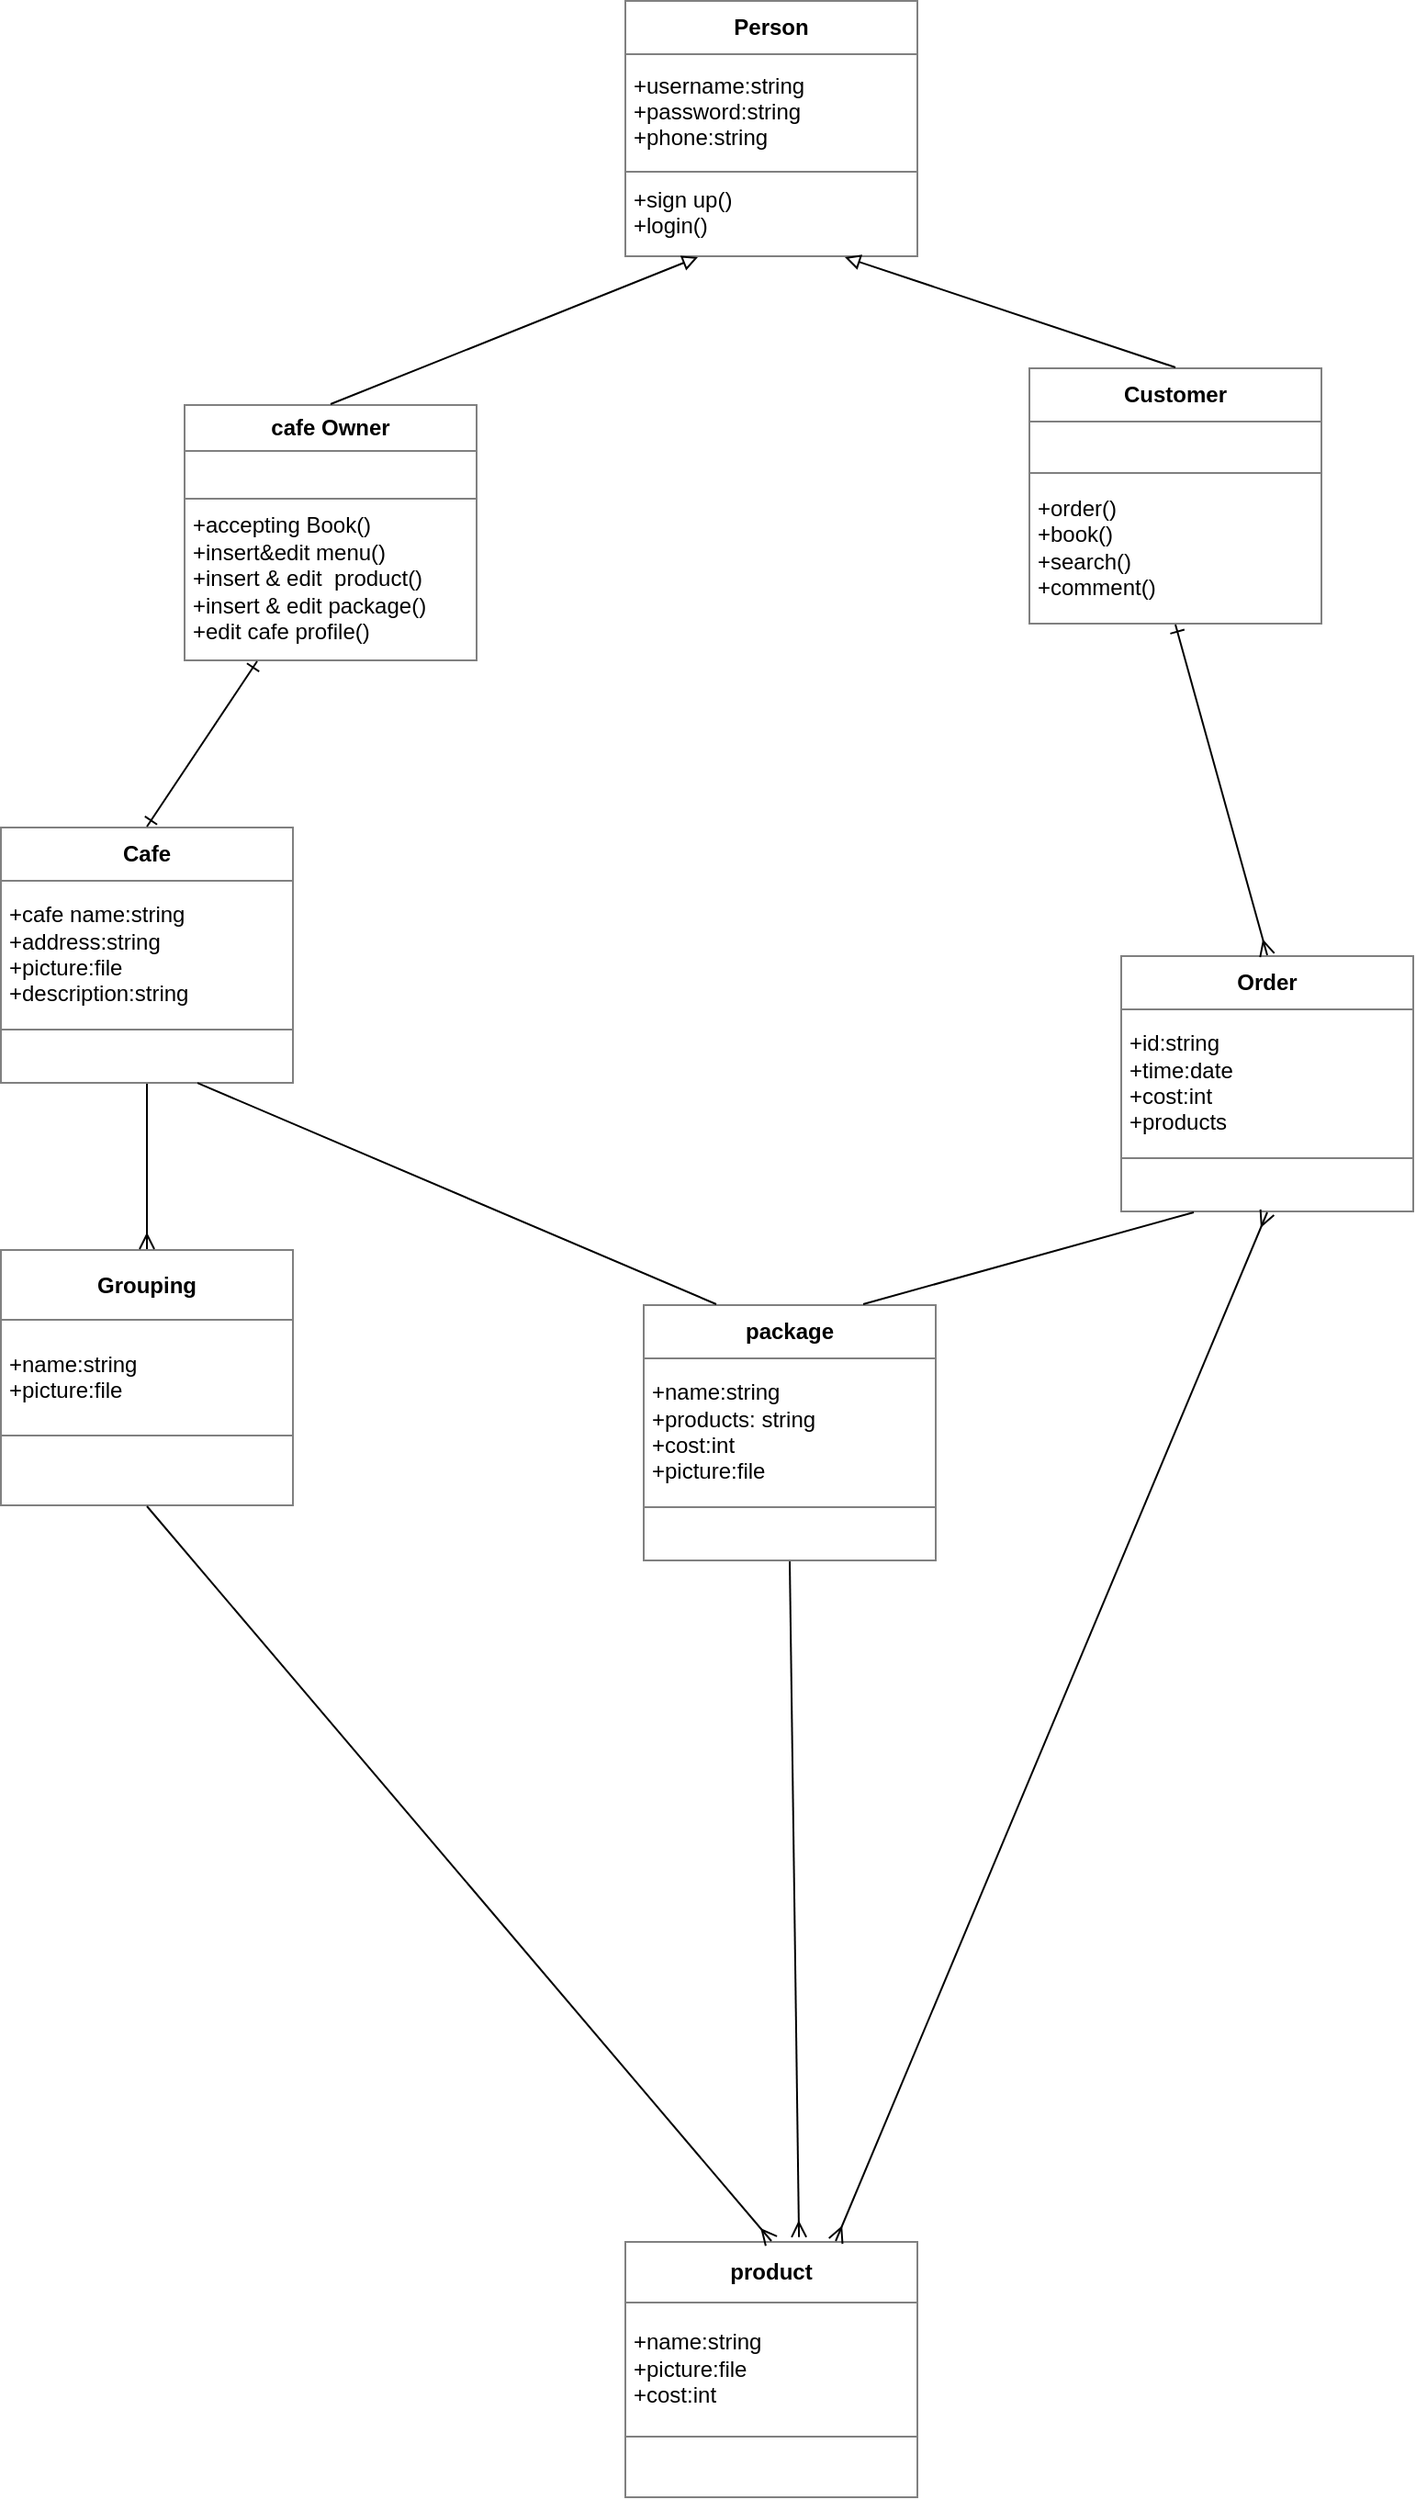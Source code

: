 <mxfile version="12.3.6" type="device" pages="1"><diagram id="VzmDjsXiGuGkneu0m6YG" name="Page-1"><mxGraphModel dx="981" dy="488" grid="1" gridSize="10" guides="1" tooltips="1" connect="1" arrows="1" fold="1" page="1" pageScale="1" pageWidth="850" pageHeight="1100" math="0" shadow="0"><root><mxCell id="0"/><mxCell id="1" parent="0"/><mxCell id="c8Oc496g4rcXnoReNmF_-17" value="&lt;table border=&quot;1&quot; width=&quot;100%&quot; cellpadding=&quot;4&quot; style=&quot;width: 100% ; height: 100% ; border-collapse: collapse&quot;&gt;&lt;tbody&gt;&lt;tr&gt;&lt;th align=&quot;center&quot;&gt;Person&lt;/th&gt;&lt;/tr&gt;&lt;tr&gt;&lt;td&gt;+username:string&lt;br&gt;+password:string&lt;br&gt;+phone:string&lt;/td&gt;&lt;/tr&gt;&lt;tr&gt;&lt;td&gt;+sign up()&lt;br&gt;+login()&lt;br&gt;&lt;/td&gt;&lt;/tr&gt;&lt;/tbody&gt;&lt;/table&gt;" style="text;html=1;strokeColor=none;fillColor=none;overflow=fill;strokeWidth=15;perimeterSpacing=0;" vertex="1" parent="1"><mxGeometry x="360" y="40" width="160" height="140" as="geometry"/></mxCell><mxCell id="c8Oc496g4rcXnoReNmF_-18" value="&lt;table border=&quot;1&quot; width=&quot;100%&quot; cellpadding=&quot;4&quot; style=&quot;width: 100% ; height: 100% ; border-collapse: collapse&quot;&gt;&lt;tbody&gt;&lt;tr&gt;&lt;th align=&quot;center&quot;&gt;Customer&lt;/th&gt;&lt;/tr&gt;&lt;tr&gt;&lt;td align=&quot;center&quot;&gt;&lt;br&gt;&lt;/td&gt;&lt;/tr&gt;&lt;tr&gt;&lt;td&gt;+order()&lt;br&gt;+book()&lt;br&gt;+search()&lt;br&gt;+comment()&lt;/td&gt;&lt;/tr&gt;&lt;/tbody&gt;&lt;/table&gt;" style="text;html=1;strokeColor=none;fillColor=none;overflow=fill;" vertex="1" parent="1"><mxGeometry x="580" y="240" width="160" height="140" as="geometry"/></mxCell><mxCell id="c8Oc496g4rcXnoReNmF_-19" value="&lt;table border=&quot;1&quot; width=&quot;100%&quot; cellpadding=&quot;4&quot; style=&quot;width: 100% ; height: 100% ; border-collapse: collapse&quot;&gt;&lt;tbody&gt;&lt;tr&gt;&lt;th align=&quot;center&quot;&gt;cafe Owner&lt;/th&gt;&lt;/tr&gt;&lt;tr&gt;&lt;td align=&quot;center&quot;&gt;&lt;br&gt;&lt;/td&gt;&lt;/tr&gt;&lt;tr&gt;&lt;td&gt;+accepting Book()&lt;br&gt;+insert&amp;amp;edit menu()&lt;br&gt;+insert &amp;amp; edit&amp;nbsp; product()&lt;br&gt;+insert &amp;amp; edit package()&lt;br&gt;+edit cafe profile()&lt;/td&gt;&lt;/tr&gt;&lt;/tbody&gt;&lt;/table&gt;" style="text;html=1;strokeColor=none;fillColor=none;overflow=fill;" vertex="1" parent="1"><mxGeometry x="120" y="260" width="160" height="140" as="geometry"/></mxCell><mxCell id="c8Oc496g4rcXnoReNmF_-20" value="" style="endArrow=block;html=1;entryX=0.25;entryY=1;entryDx=0;entryDy=0;exitX=0.5;exitY=0;exitDx=0;exitDy=0;endFill=0;" edge="1" parent="1" source="c8Oc496g4rcXnoReNmF_-19" target="c8Oc496g4rcXnoReNmF_-17"><mxGeometry width="50" height="50" relative="1" as="geometry"><mxPoint x="110" y="440" as="sourcePoint"/><mxPoint x="160" y="390" as="targetPoint"/></mxGeometry></mxCell><mxCell id="c8Oc496g4rcXnoReNmF_-21" value="" style="endArrow=block;html=1;entryX=0.75;entryY=1;entryDx=0;entryDy=0;exitX=0.5;exitY=0;exitDx=0;exitDy=0;endFill=0;" edge="1" parent="1" source="c8Oc496g4rcXnoReNmF_-18" target="c8Oc496g4rcXnoReNmF_-17"><mxGeometry width="50" height="50" relative="1" as="geometry"><mxPoint x="650" y="140" as="sourcePoint"/><mxPoint x="700" y="90" as="targetPoint"/></mxGeometry></mxCell><mxCell id="c8Oc496g4rcXnoReNmF_-23" value="&lt;table border=&quot;1&quot; width=&quot;100%&quot; cellpadding=&quot;4&quot; style=&quot;width: 100% ; height: 100% ; border-collapse: collapse&quot;&gt;&lt;tbody&gt;&lt;tr&gt;&lt;th&gt;product&lt;/th&gt;&lt;/tr&gt;&lt;tr&gt;&lt;td&gt;&lt;div style=&quot;text-align: left&quot;&gt;&lt;span&gt;+name:string&lt;/span&gt;&lt;/div&gt;&lt;div style=&quot;text-align: left&quot;&gt;&lt;span&gt;+picture:file&lt;/span&gt;&lt;/div&gt;&lt;div style=&quot;text-align: left&quot;&gt;&lt;span&gt;+cost:int&lt;/span&gt;&lt;/div&gt;&lt;/td&gt;&lt;/tr&gt;&lt;tr&gt;&lt;td&gt;&lt;br&gt;&lt;/td&gt;&lt;/tr&gt;&lt;/tbody&gt;&lt;/table&gt;" style="text;html=1;strokeColor=none;fillColor=none;overflow=fill;align=center;" vertex="1" parent="1"><mxGeometry x="360" y="1260" width="160" height="140" as="geometry"/></mxCell><mxCell id="c8Oc496g4rcXnoReNmF_-24" value="&lt;table border=&quot;1&quot; width=&quot;100%&quot; cellpadding=&quot;4&quot; style=&quot;width: 100% ; height: 100% ; border-collapse: collapse&quot;&gt;&lt;tbody&gt;&lt;tr&gt;&lt;th&gt;Cafe&lt;/th&gt;&lt;/tr&gt;&lt;tr&gt;&lt;td&gt;&lt;div style=&quot;text-align: left&quot;&gt;&lt;span&gt;+cafe name:string&lt;/span&gt;&lt;/div&gt;&lt;div style=&quot;text-align: left&quot;&gt;&lt;span&gt;+address:string&lt;/span&gt;&lt;/div&gt;&lt;div style=&quot;text-align: left&quot;&gt;&lt;span&gt;+picture:file&lt;/span&gt;&lt;/div&gt;&lt;div style=&quot;text-align: left&quot;&gt;&lt;span&gt;+description:string&lt;/span&gt;&lt;/div&gt;&lt;/td&gt;&lt;/tr&gt;&lt;tr&gt;&lt;td&gt;&lt;br&gt;&lt;/td&gt;&lt;/tr&gt;&lt;/tbody&gt;&lt;/table&gt;" style="text;html=1;strokeColor=none;fillColor=none;overflow=fill;align=center;" vertex="1" parent="1"><mxGeometry x="20" y="490" width="160" height="140" as="geometry"/></mxCell><mxCell id="c8Oc496g4rcXnoReNmF_-25" value="" style="endArrow=ERone;html=1;entryX=0.25;entryY=1;entryDx=0;entryDy=0;exitX=0.5;exitY=0;exitDx=0;exitDy=0;endFill=0;startArrow=ERone;startFill=0;" edge="1" parent="1" source="c8Oc496g4rcXnoReNmF_-24" target="c8Oc496g4rcXnoReNmF_-19"><mxGeometry width="50" height="50" relative="1" as="geometry"><mxPoint x="20" y="700" as="sourcePoint"/><mxPoint x="70" y="650" as="targetPoint"/></mxGeometry></mxCell><mxCell id="c8Oc496g4rcXnoReNmF_-26" value="&lt;table border=&quot;1&quot; width=&quot;100%&quot; cellpadding=&quot;4&quot; style=&quot;width: 100% ; height: 100% ; border-collapse: collapse&quot;&gt;&lt;tbody&gt;&lt;tr&gt;&lt;th align=&quot;center&quot;&gt;Grouping&lt;/th&gt;&lt;/tr&gt;&lt;tr&gt;&lt;td&gt;+name:string&lt;br&gt;+picture:file&lt;/td&gt;&lt;/tr&gt;&lt;tr&gt;&lt;td align=&quot;center&quot;&gt;&lt;br&gt;&lt;/td&gt;&lt;/tr&gt;&lt;/tbody&gt;&lt;/table&gt;" style="text;html=1;strokeColor=none;fillColor=none;overflow=fill;" vertex="1" parent="1"><mxGeometry x="20" y="720" width="160" height="140" as="geometry"/></mxCell><mxCell id="c8Oc496g4rcXnoReNmF_-27" value="" style="endArrow=none;html=1;entryX=0.5;entryY=1;entryDx=0;entryDy=0;endFill=0;startArrow=ERmany;startFill=0;" edge="1" parent="1" source="c8Oc496g4rcXnoReNmF_-26" target="c8Oc496g4rcXnoReNmF_-24"><mxGeometry width="50" height="50" relative="1" as="geometry"><mxPoint x="20" y="940" as="sourcePoint"/><mxPoint x="70" y="890" as="targetPoint"/></mxGeometry></mxCell><mxCell id="c8Oc496g4rcXnoReNmF_-28" value="" style="endArrow=none;html=1;entryX=0.5;entryY=1;entryDx=0;entryDy=0;exitX=0.5;exitY=0;exitDx=0;exitDy=0;endFill=0;startArrow=ERmany;startFill=0;" edge="1" parent="1" source="c8Oc496g4rcXnoReNmF_-23" target="c8Oc496g4rcXnoReNmF_-26"><mxGeometry width="50" height="50" relative="1" as="geometry"><mxPoint x="20" y="1020" as="sourcePoint"/><mxPoint x="70" y="970" as="targetPoint"/></mxGeometry></mxCell><mxCell id="c8Oc496g4rcXnoReNmF_-30" value="&lt;table border=&quot;1&quot; width=&quot;100%&quot; cellpadding=&quot;4&quot; style=&quot;width: 100% ; height: 100% ; border-collapse: collapse&quot;&gt;&lt;tbody&gt;&lt;tr&gt;&lt;th align=&quot;center&quot;&gt;Order&lt;/th&gt;&lt;/tr&gt;&lt;tr&gt;&lt;td&gt;+id:string&lt;br&gt;+time:date&lt;br&gt;+cost:int&lt;br&gt;+products&lt;br&gt;&lt;/td&gt;&lt;/tr&gt;&lt;tr&gt;&lt;td align=&quot;center&quot;&gt;&lt;br&gt;&lt;/td&gt;&lt;/tr&gt;&lt;/tbody&gt;&lt;/table&gt;" style="text;html=1;strokeColor=none;fillColor=none;overflow=fill;" vertex="1" parent="1"><mxGeometry x="630" y="560" width="160" height="140" as="geometry"/></mxCell><mxCell id="c8Oc496g4rcXnoReNmF_-31" value="" style="endArrow=ERone;html=1;entryX=0.5;entryY=1;entryDx=0;entryDy=0;exitX=0.5;exitY=0;exitDx=0;exitDy=0;endFill=0;startArrow=ERmany;startFill=0;" edge="1" parent="1" source="c8Oc496g4rcXnoReNmF_-30" target="c8Oc496g4rcXnoReNmF_-18"><mxGeometry width="50" height="50" relative="1" as="geometry"><mxPoint x="715" y="491" as="sourcePoint"/><mxPoint x="765" y="441" as="targetPoint"/></mxGeometry></mxCell><mxCell id="c8Oc496g4rcXnoReNmF_-32" value="" style="endArrow=ERmany;html=1;entryX=0.5;entryY=1;entryDx=0;entryDy=0;exitX=0.719;exitY=0;exitDx=0;exitDy=0;exitPerimeter=0;endFill=0;startArrow=ERmany;startFill=0;" edge="1" parent="1" source="c8Oc496g4rcXnoReNmF_-23" target="c8Oc496g4rcXnoReNmF_-30"><mxGeometry width="50" height="50" relative="1" as="geometry"><mxPoint x="580" y="810" as="sourcePoint"/><mxPoint x="630" y="760" as="targetPoint"/></mxGeometry></mxCell><mxCell id="c8Oc496g4rcXnoReNmF_-33" value="&lt;table border=&quot;1&quot; width=&quot;100%&quot; cellpadding=&quot;4&quot; style=&quot;width: 100% ; height: 100% ; border-collapse: collapse&quot;&gt;&lt;tbody&gt;&lt;tr&gt;&lt;th align=&quot;center&quot;&gt;package&lt;/th&gt;&lt;/tr&gt;&lt;tr&gt;&lt;td&gt;+name:string&lt;br&gt;+products: string&lt;br&gt;+cost:int&lt;br&gt;+picture:file&lt;/td&gt;&lt;/tr&gt;&lt;tr&gt;&lt;td align=&quot;center&quot;&gt;&lt;br&gt;&lt;/td&gt;&lt;/tr&gt;&lt;/tbody&gt;&lt;/table&gt;" style="text;html=1;strokeColor=none;fillColor=none;overflow=fill;" vertex="1" parent="1"><mxGeometry x="370" y="750" width="160" height="140" as="geometry"/></mxCell><mxCell id="c8Oc496g4rcXnoReNmF_-34" value="" style="endArrow=none;html=1;exitX=0.672;exitY=0.997;exitDx=0;exitDy=0;exitPerimeter=0;entryX=0.25;entryY=0;entryDx=0;entryDy=0;" edge="1" parent="1" source="c8Oc496g4rcXnoReNmF_-24" target="c8Oc496g4rcXnoReNmF_-33"><mxGeometry width="50" height="50" relative="1" as="geometry"><mxPoint x="295" y="634" as="sourcePoint"/><mxPoint x="345" y="584" as="targetPoint"/></mxGeometry></mxCell><mxCell id="c8Oc496g4rcXnoReNmF_-36" value="" style="endArrow=none;html=1;entryX=0.5;entryY=1;entryDx=0;entryDy=0;exitX=0.594;exitY=-0.015;exitDx=0;exitDy=0;exitPerimeter=0;startArrow=ERmany;startFill=0;" edge="1" parent="1" source="c8Oc496g4rcXnoReNmF_-23" target="c8Oc496g4rcXnoReNmF_-33"><mxGeometry width="50" height="50" relative="1" as="geometry"><mxPoint x="295" y="890" as="sourcePoint"/><mxPoint x="345" y="840" as="targetPoint"/></mxGeometry></mxCell><mxCell id="c8Oc496g4rcXnoReNmF_-37" value="" style="endArrow=none;html=1;entryX=0.25;entryY=1;entryDx=0;entryDy=0;exitX=0.75;exitY=0;exitDx=0;exitDy=0;endFill=0;" edge="1" parent="1" source="c8Oc496g4rcXnoReNmF_-33" target="c8Oc496g4rcXnoReNmF_-30"><mxGeometry width="50" height="50" relative="1" as="geometry"><mxPoint x="460" y="680" as="sourcePoint"/><mxPoint x="510" y="630" as="targetPoint"/></mxGeometry></mxCell></root></mxGraphModel></diagram></mxfile>